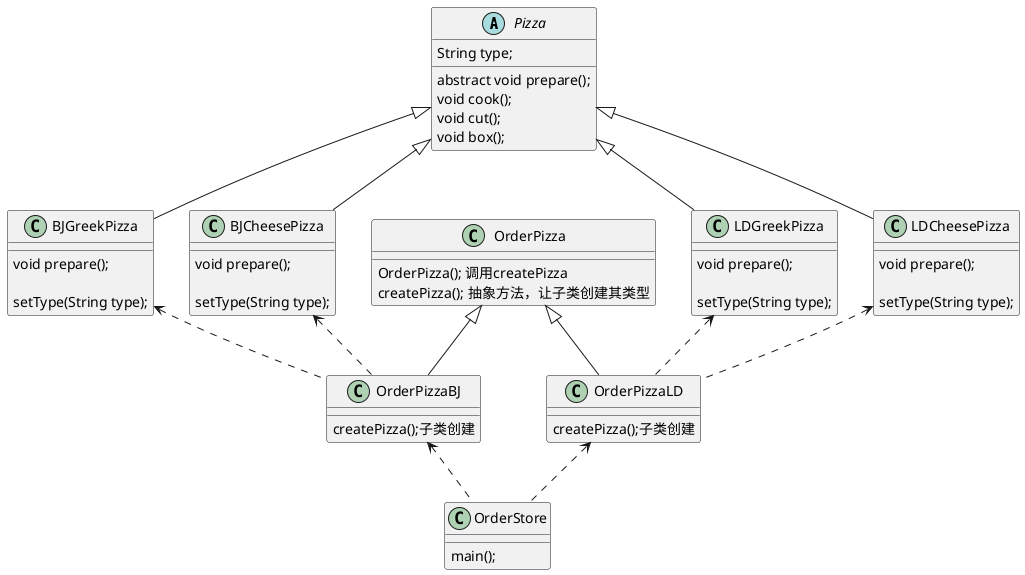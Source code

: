 @startuml
abstract class Pizza{

    String type;

    abstract void prepare();
    void cook();
    void cut();
    void box();
}

class BJGreekPizza{
    void prepare();

    setType(String type);
}

class BJCheesePizza{
    void prepare();

    setType(String type);
}

class LDGreekPizza{
    void prepare();

    setType(String type);
}

class LDCheesePizza{
    void prepare();

    setType(String type);
}

class OrderPizza{
    OrderPizza(); 调用createPizza
    createPizza(); 抽象方法，让子类创建其类型
}

class OrderPizzaBJ extends OrderPizza{
    createPizza();子类创建
}

class OrderPizzaLD extends OrderPizza{
    createPizza();子类创建
}

class OrderStore{
    main();
}



Pizza <|-- BJGreekPizza
Pizza <|-- BJCheesePizza
Pizza <|-- LDGreekPizza
Pizza <|-- LDCheesePizza
BJGreekPizza <.. OrderPizzaBJ
BJCheesePizza <.. OrderPizzaBJ
LDGreekPizza <.. OrderPizzaLD
LDCheesePizza <.. OrderPizzaLD

OrderPizzaBJ <.. OrderStore
OrderPizzaLD <.. OrderStore



@enduml